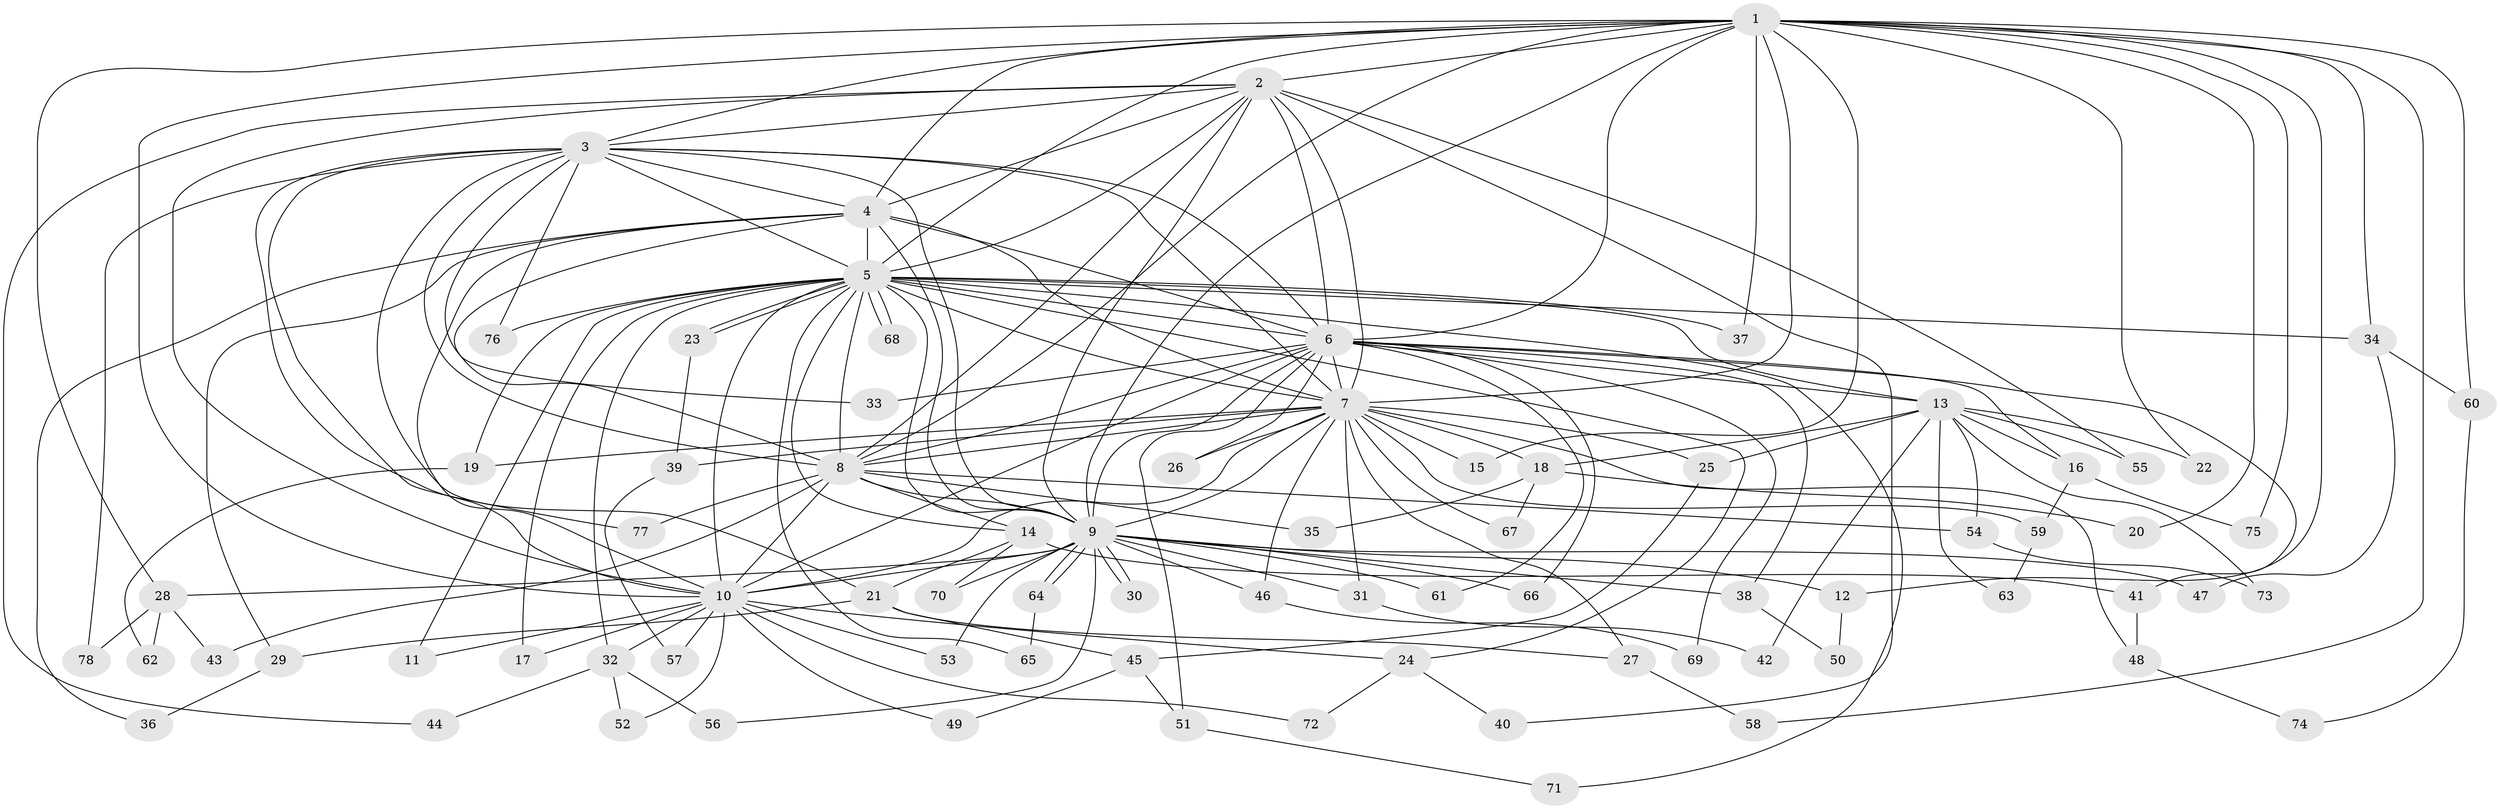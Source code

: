 // Generated by graph-tools (version 1.1) at 2025/11/02/27/25 16:11:03]
// undirected, 78 vertices, 181 edges
graph export_dot {
graph [start="1"]
  node [color=gray90,style=filled];
  1;
  2;
  3;
  4;
  5;
  6;
  7;
  8;
  9;
  10;
  11;
  12;
  13;
  14;
  15;
  16;
  17;
  18;
  19;
  20;
  21;
  22;
  23;
  24;
  25;
  26;
  27;
  28;
  29;
  30;
  31;
  32;
  33;
  34;
  35;
  36;
  37;
  38;
  39;
  40;
  41;
  42;
  43;
  44;
  45;
  46;
  47;
  48;
  49;
  50;
  51;
  52;
  53;
  54;
  55;
  56;
  57;
  58;
  59;
  60;
  61;
  62;
  63;
  64;
  65;
  66;
  67;
  68;
  69;
  70;
  71;
  72;
  73;
  74;
  75;
  76;
  77;
  78;
  1 -- 2;
  1 -- 3;
  1 -- 4;
  1 -- 5;
  1 -- 6;
  1 -- 7;
  1 -- 8;
  1 -- 9;
  1 -- 10;
  1 -- 12;
  1 -- 15;
  1 -- 20;
  1 -- 22;
  1 -- 28;
  1 -- 34;
  1 -- 37;
  1 -- 58;
  1 -- 60;
  1 -- 75;
  2 -- 3;
  2 -- 4;
  2 -- 5;
  2 -- 6;
  2 -- 7;
  2 -- 8;
  2 -- 9;
  2 -- 10;
  2 -- 40;
  2 -- 44;
  2 -- 55;
  3 -- 4;
  3 -- 5;
  3 -- 6;
  3 -- 7;
  3 -- 8;
  3 -- 9;
  3 -- 10;
  3 -- 21;
  3 -- 33;
  3 -- 76;
  3 -- 77;
  3 -- 78;
  4 -- 5;
  4 -- 6;
  4 -- 7;
  4 -- 8;
  4 -- 9;
  4 -- 10;
  4 -- 29;
  4 -- 36;
  5 -- 6;
  5 -- 7;
  5 -- 8;
  5 -- 9;
  5 -- 10;
  5 -- 11;
  5 -- 13;
  5 -- 14;
  5 -- 17;
  5 -- 19;
  5 -- 23;
  5 -- 23;
  5 -- 24;
  5 -- 32;
  5 -- 34;
  5 -- 37;
  5 -- 65;
  5 -- 68;
  5 -- 68;
  5 -- 71;
  5 -- 76;
  6 -- 7;
  6 -- 8;
  6 -- 9;
  6 -- 10;
  6 -- 13;
  6 -- 16;
  6 -- 26;
  6 -- 33;
  6 -- 38;
  6 -- 41;
  6 -- 51;
  6 -- 61;
  6 -- 66;
  6 -- 69;
  7 -- 8;
  7 -- 9;
  7 -- 10;
  7 -- 15;
  7 -- 18;
  7 -- 19;
  7 -- 25;
  7 -- 26;
  7 -- 27;
  7 -- 31;
  7 -- 39;
  7 -- 46;
  7 -- 48;
  7 -- 59;
  7 -- 67;
  8 -- 9;
  8 -- 10;
  8 -- 14;
  8 -- 35;
  8 -- 43;
  8 -- 54;
  8 -- 77;
  9 -- 10;
  9 -- 12;
  9 -- 28;
  9 -- 30;
  9 -- 30;
  9 -- 31;
  9 -- 38;
  9 -- 46;
  9 -- 47;
  9 -- 53;
  9 -- 56;
  9 -- 61;
  9 -- 64;
  9 -- 64;
  9 -- 66;
  9 -- 70;
  10 -- 11;
  10 -- 17;
  10 -- 24;
  10 -- 32;
  10 -- 49;
  10 -- 52;
  10 -- 53;
  10 -- 57;
  10 -- 72;
  12 -- 50;
  13 -- 16;
  13 -- 18;
  13 -- 22;
  13 -- 25;
  13 -- 42;
  13 -- 54;
  13 -- 55;
  13 -- 63;
  13 -- 73;
  14 -- 21;
  14 -- 41;
  14 -- 70;
  16 -- 59;
  16 -- 75;
  18 -- 20;
  18 -- 35;
  18 -- 67;
  19 -- 62;
  21 -- 27;
  21 -- 29;
  21 -- 45;
  23 -- 39;
  24 -- 40;
  24 -- 72;
  25 -- 45;
  27 -- 58;
  28 -- 43;
  28 -- 62;
  28 -- 78;
  29 -- 36;
  31 -- 42;
  32 -- 44;
  32 -- 52;
  32 -- 56;
  34 -- 47;
  34 -- 60;
  38 -- 50;
  39 -- 57;
  41 -- 48;
  45 -- 49;
  45 -- 51;
  46 -- 69;
  48 -- 74;
  51 -- 71;
  54 -- 73;
  59 -- 63;
  60 -- 74;
  64 -- 65;
}
